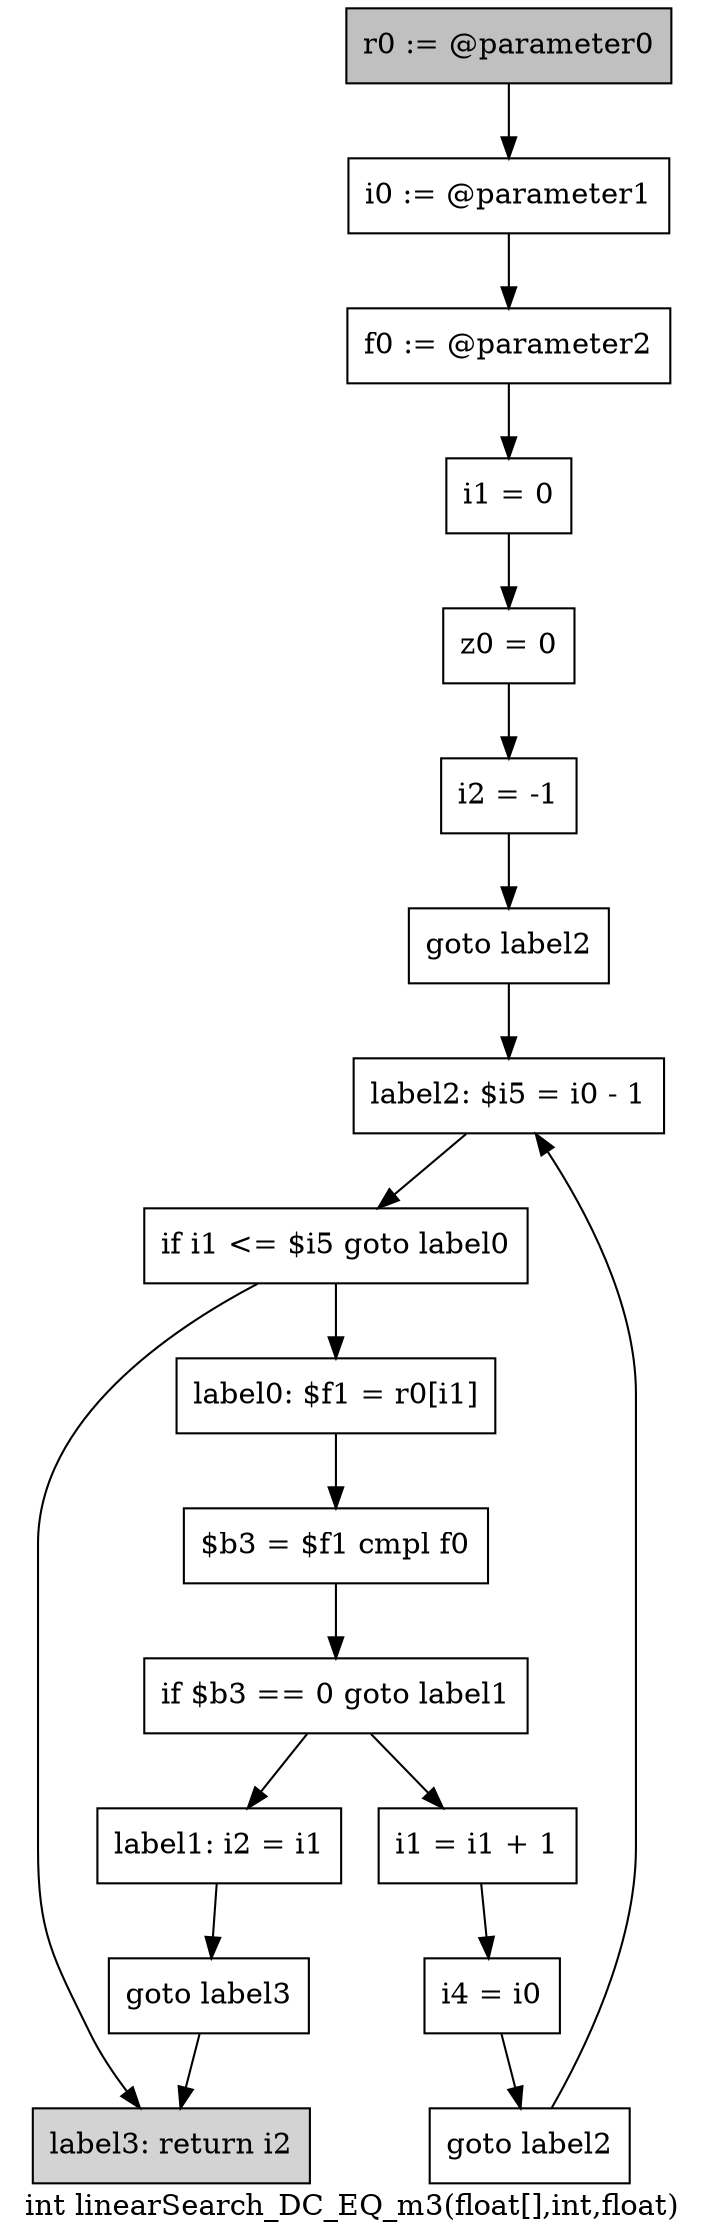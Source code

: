 digraph "int linearSearch_DC_EQ_m3(float[],int,float)" {
    label="int linearSearch_DC_EQ_m3(float[],int,float)";
    node [shape=box];
    "0" [style=filled,fillcolor=gray,label="r0 := @parameter0",];
    "1" [label="i0 := @parameter1",];
    "0"->"1";
    "2" [label="f0 := @parameter2",];
    "1"->"2";
    "3" [label="i1 = 0",];
    "2"->"3";
    "4" [label="z0 = 0",];
    "3"->"4";
    "5" [label="i2 = -1",];
    "4"->"5";
    "6" [label="goto label2",];
    "5"->"6";
    "15" [label="label2: $i5 = i0 - 1",];
    "6"->"15";
    "7" [label="label0: $f1 = r0[i1]",];
    "8" [label="$b3 = $f1 cmpl f0",];
    "7"->"8";
    "9" [label="if $b3 == 0 goto label1",];
    "8"->"9";
    "10" [label="i1 = i1 + 1",];
    "9"->"10";
    "13" [label="label1: i2 = i1",];
    "9"->"13";
    "11" [label="i4 = i0",];
    "10"->"11";
    "12" [label="goto label2",];
    "11"->"12";
    "12"->"15";
    "14" [label="goto label3",];
    "13"->"14";
    "17" [style=filled,fillcolor=lightgray,label="label3: return i2",];
    "14"->"17";
    "16" [label="if i1 <= $i5 goto label0",];
    "15"->"16";
    "16"->"7";
    "16"->"17";
}
